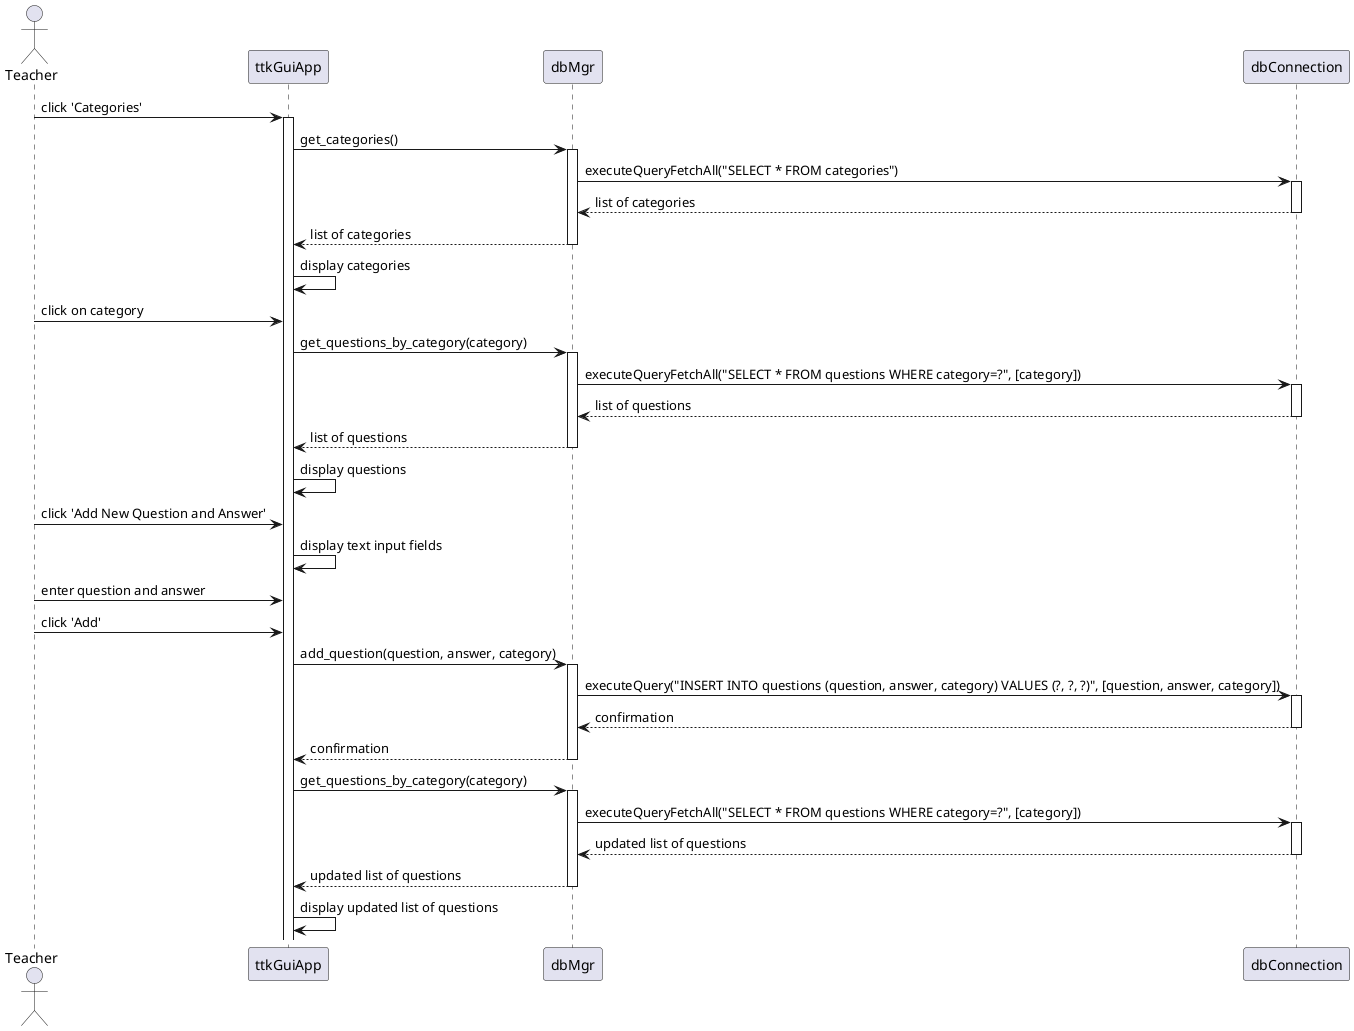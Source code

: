 ' Use Case 5: Configure New Question and Answer Pair
@startuml

actor Teacher

participant ttkGuiApp
participant dbMgr
participant dbConnection

Teacher -> ttkGuiApp: click 'Categories'
activate ttkGuiApp

ttkGuiApp -> dbMgr: get_categories()
activate dbMgr

dbMgr -> dbConnection: executeQueryFetchAll("SELECT * FROM categories")
activate dbConnection

dbConnection --> dbMgr: list of categories
deactivate dbConnection

dbMgr --> ttkGuiApp: list of categories
deactivate dbMgr

ttkGuiApp -> ttkGuiApp: display categories

Teacher -> ttkGuiApp: click on category
ttkGuiApp -> dbMgr: get_questions_by_category(category)
activate dbMgr

dbMgr -> dbConnection: executeQueryFetchAll("SELECT * FROM questions WHERE category=?", [category])
activate dbConnection

dbConnection --> dbMgr: list of questions
deactivate dbConnection

dbMgr --> ttkGuiApp: list of questions
deactivate dbMgr

ttkGuiApp -> ttkGuiApp: display questions

Teacher -> ttkGuiApp: click 'Add New Question and Answer'
ttkGuiApp -> ttkGuiApp: display text input fields

Teacher -> ttkGuiApp: enter question and answer
Teacher -> ttkGuiApp: click 'Add'
ttkGuiApp -> dbMgr: add_question(question, answer, category)
activate dbMgr

dbMgr -> dbConnection: executeQuery("INSERT INTO questions (question, answer, category) VALUES (?, ?, ?)", [question, answer, category])
activate dbConnection

dbConnection --> dbMgr: confirmation
deactivate dbConnection

dbMgr --> ttkGuiApp: confirmation
deactivate dbMgr

ttkGuiApp -> dbMgr: get_questions_by_category(category)
activate dbMgr

dbMgr -> dbConnection: executeQueryFetchAll("SELECT * FROM questions WHERE category=?", [category])
activate dbConnection

dbConnection --> dbMgr: updated list of questions
deactivate dbConnection

dbMgr --> ttkGuiApp: updated list of questions
deactivate dbMgr

ttkGuiApp -> ttkGuiApp: display updated list of questions

@enduml
